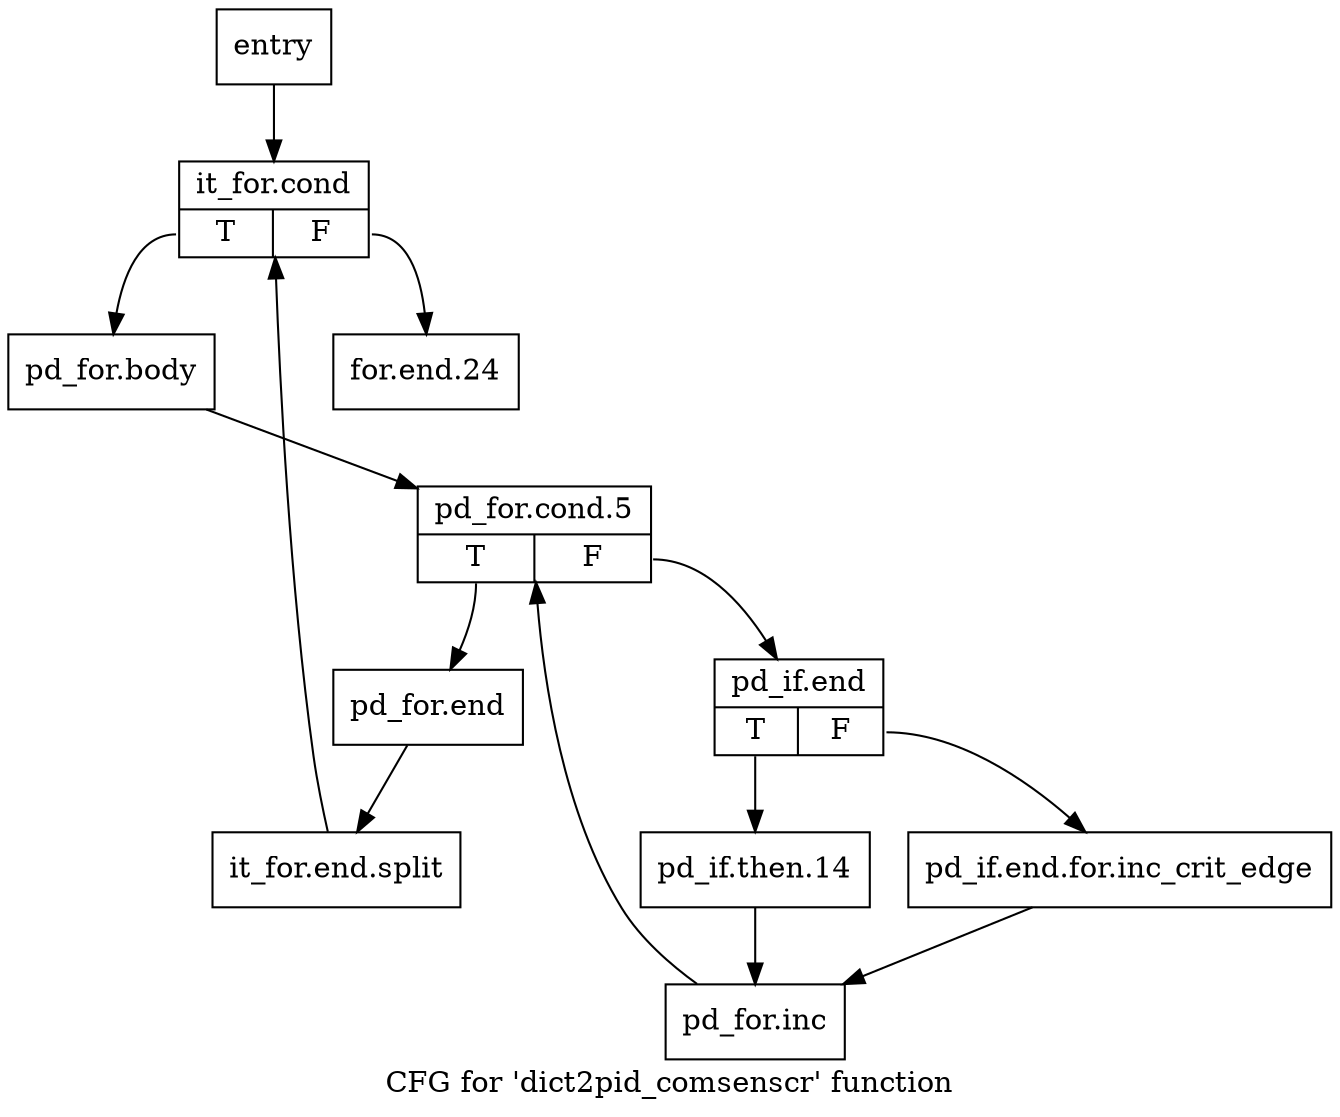 digraph "CFG for 'dict2pid_comsenscr' function" {
	label="CFG for 'dict2pid_comsenscr' function";

	Node0xe18c80 [shape=record,label="{entry}"];
	Node0xe18c80 -> Node0xe18cd0;
	Node0xe18cd0 [shape=record,label="{it_for.cond|{<s0>T|<s1>F}}"];
	Node0xe18cd0:s0 -> Node0xe18d20;
	Node0xe18cd0:s1 -> Node0xe18f50;
	Node0xe18d20 [shape=record,label="{pd_for.body}"];
	Node0xe18d20 -> Node0xe18d70;
	Node0xe18d70 [shape=record,label="{pd_for.cond.5|{<s0>T|<s1>F}}"];
	Node0xe18d70:s0 -> Node0xe18f00;
	Node0xe18d70:s1 -> Node0xe18dc0;
	Node0xe18dc0 [shape=record,label="{pd_if.end|{<s0>T|<s1>F}}"];
	Node0xe18dc0:s0 -> Node0xe18e60;
	Node0xe18dc0:s1 -> Node0xe18e10;
	Node0xe18e10 [shape=record,label="{pd_if.end.for.inc_crit_edge}"];
	Node0xe18e10 -> Node0xe18eb0;
	Node0xe18e60 [shape=record,label="{pd_if.then.14}"];
	Node0xe18e60 -> Node0xe18eb0;
	Node0xe18eb0 [shape=record,label="{pd_for.inc}"];
	Node0xe18eb0 -> Node0xe18d70;
	Node0xe18f00 [shape=record,label="{pd_for.end}"];
	Node0xe18f00 -> Node0x1446640;
	Node0x1446640 [shape=record,label="{it_for.end.split}"];
	Node0x1446640 -> Node0xe18cd0;
	Node0xe18f50 [shape=record,label="{for.end.24}"];
}
